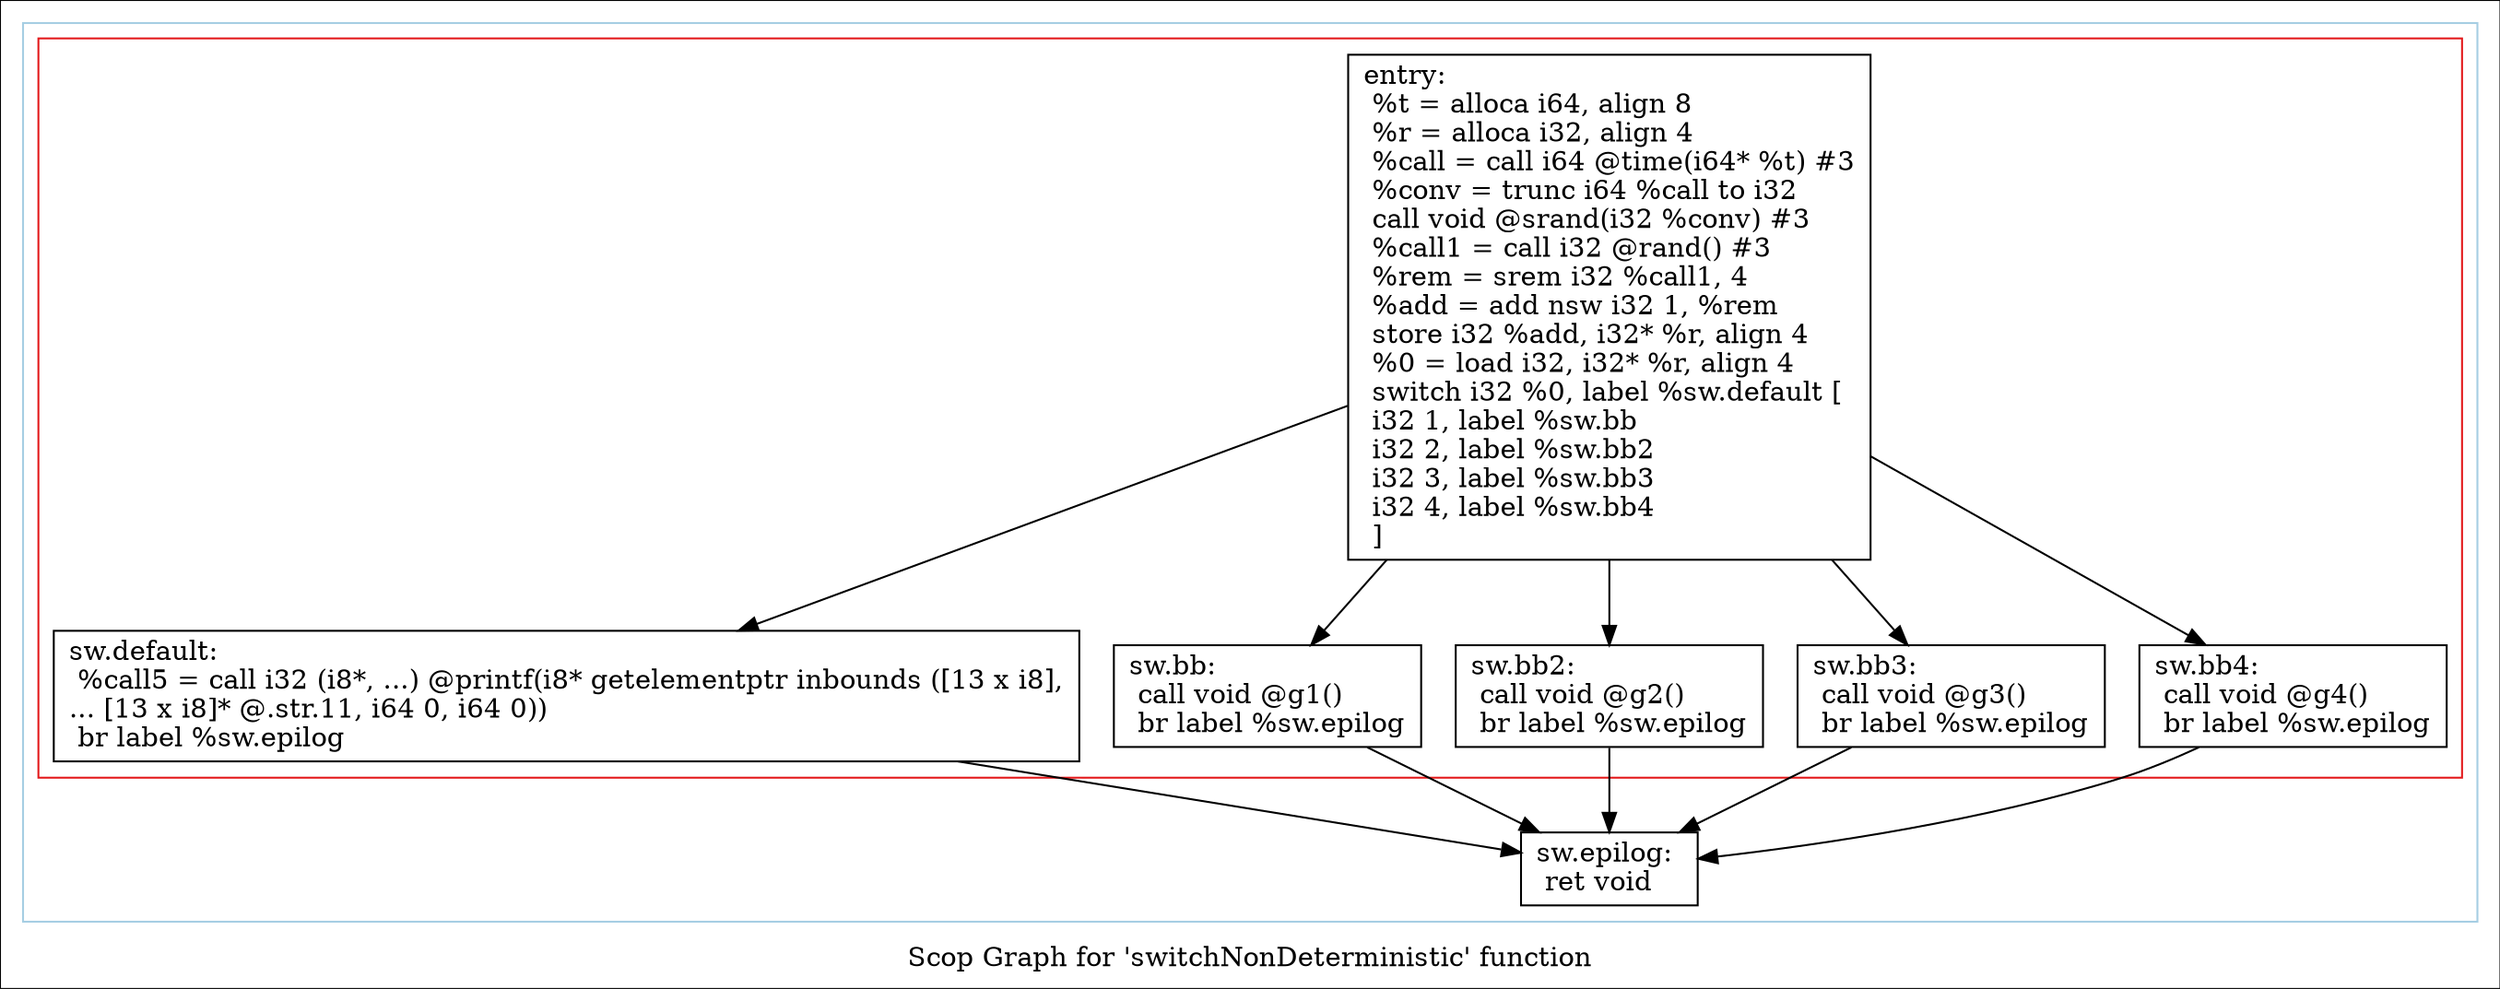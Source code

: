digraph "Scop Graph for 'switchNonDeterministic' function" {
	label="Scop Graph for 'switchNonDeterministic' function";

	Node0x1bd8330 [shape=record,label="{entry:\l  %t = alloca i64, align 8\l  %r = alloca i32, align 4\l  %call = call i64 @time(i64* %t) #3\l  %conv = trunc i64 %call to i32\l  call void @srand(i32 %conv) #3\l  %call1 = call i32 @rand() #3\l  %rem = srem i32 %call1, 4\l  %add = add nsw i32 1, %rem\l  store i32 %add, i32* %r, align 4\l  %0 = load i32, i32* %r, align 4\l  switch i32 %0, label %sw.default [\l    i32 1, label %sw.bb\l    i32 2, label %sw.bb2\l    i32 3, label %sw.bb3\l    i32 4, label %sw.bb4\l  ]\l}"];
	Node0x1bd8330 -> Node0x1bd8680;
	Node0x1bd8330 -> Node0x1bd2040;
	Node0x1bd8330 -> Node0x1bcffe0;
	Node0x1bd8330 -> Node0x1bcc4d0;
	Node0x1bd8330 -> Node0x1bd0180;
	Node0x1bd8680 [shape=record,label="{sw.default:                                       \l  %call5 = call i32 (i8*, ...) @printf(i8* getelementptr inbounds ([13 x i8],\l... [13 x i8]* @.str.11, i64 0, i64 0))\l  br label %sw.epilog\l}"];
	Node0x1bd8680 -> Node0x1bcd7d0;
	Node0x1bcd7d0 [shape=record,label="{sw.epilog:                                        \l  ret void\l}"];
	Node0x1bd2040 [shape=record,label="{sw.bb:                                            \l  call void @g1()\l  br label %sw.epilog\l}"];
	Node0x1bd2040 -> Node0x1bcd7d0;
	Node0x1bcffe0 [shape=record,label="{sw.bb2:                                           \l  call void @g2()\l  br label %sw.epilog\l}"];
	Node0x1bcffe0 -> Node0x1bcd7d0;
	Node0x1bcc4d0 [shape=record,label="{sw.bb3:                                           \l  call void @g3()\l  br label %sw.epilog\l}"];
	Node0x1bcc4d0 -> Node0x1bcd7d0;
	Node0x1bd0180 [shape=record,label="{sw.bb4:                                           \l  call void @g4()\l  br label %sw.epilog\l}"];
	Node0x1bd0180 -> Node0x1bcd7d0;
	colorscheme = "paired12"
        subgraph cluster_0x1b9f8b0 {
          label = "";
          style = solid;
          color = 1
          subgraph cluster_0x1bd5150 {
            label = "";
            style = solid;
            color = 6
            Node0x1bd8330;
            Node0x1bd8680;
            Node0x1bd2040;
            Node0x1bcffe0;
            Node0x1bcc4d0;
            Node0x1bd0180;
          }
          Node0x1bcd7d0;
        }
}
